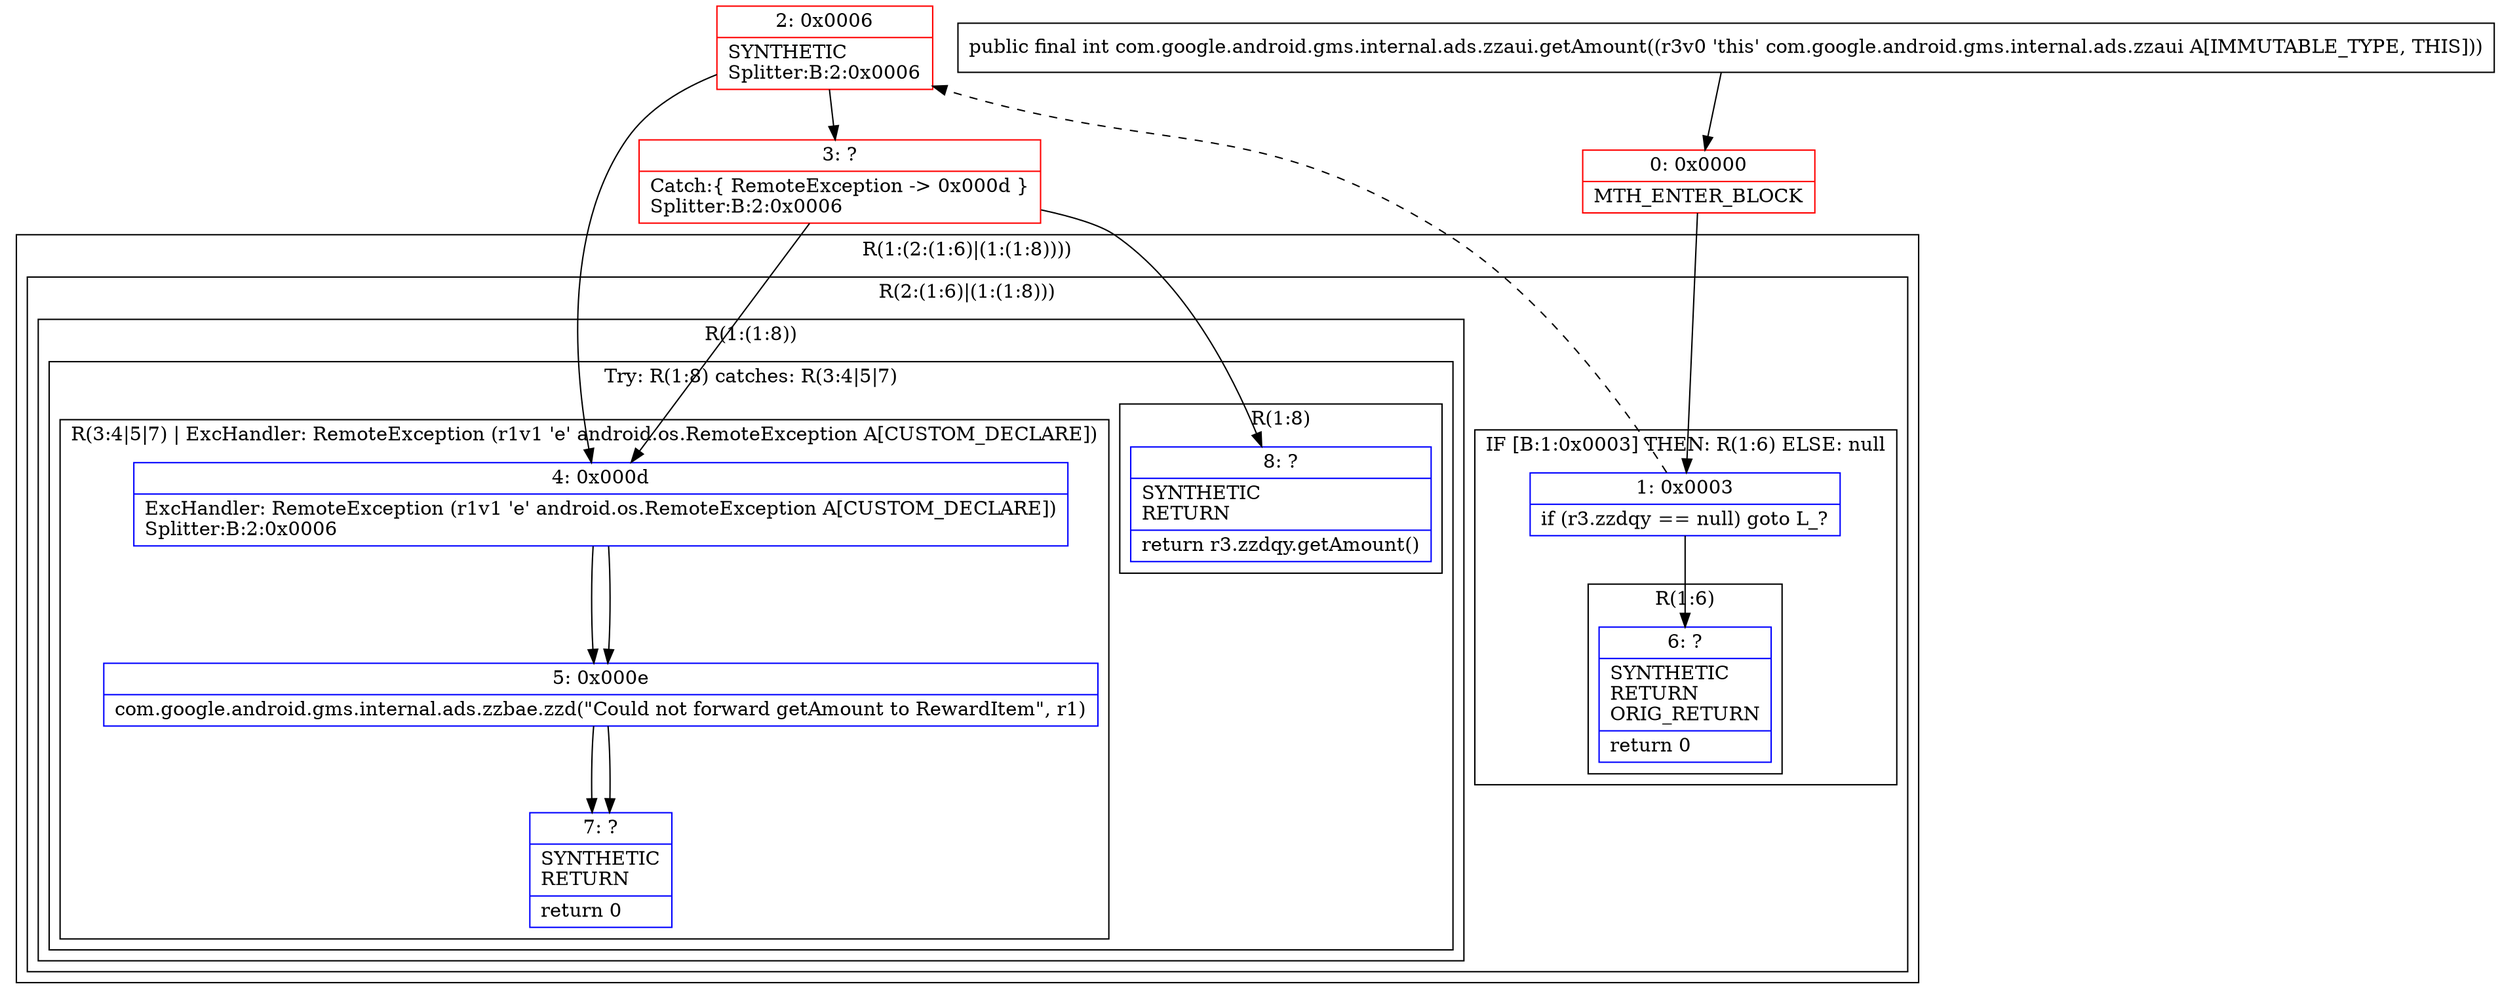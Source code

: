 digraph "CFG forcom.google.android.gms.internal.ads.zzaui.getAmount()I" {
subgraph cluster_Region_811253301 {
label = "R(1:(2:(1:6)|(1:(1:8))))";
node [shape=record,color=blue];
subgraph cluster_Region_1256075524 {
label = "R(2:(1:6)|(1:(1:8)))";
node [shape=record,color=blue];
subgraph cluster_IfRegion_1771912174 {
label = "IF [B:1:0x0003] THEN: R(1:6) ELSE: null";
node [shape=record,color=blue];
Node_1 [shape=record,label="{1\:\ 0x0003|if (r3.zzdqy == null) goto L_?\l}"];
subgraph cluster_Region_1040399316 {
label = "R(1:6)";
node [shape=record,color=blue];
Node_6 [shape=record,label="{6\:\ ?|SYNTHETIC\lRETURN\lORIG_RETURN\l|return 0\l}"];
}
}
subgraph cluster_Region_1540194615 {
label = "R(1:(1:8))";
node [shape=record,color=blue];
subgraph cluster_TryCatchRegion_1621151067 {
label = "Try: R(1:8) catches: R(3:4|5|7)";
node [shape=record,color=blue];
subgraph cluster_Region_1625475306 {
label = "R(1:8)";
node [shape=record,color=blue];
Node_8 [shape=record,label="{8\:\ ?|SYNTHETIC\lRETURN\l|return r3.zzdqy.getAmount()\l}"];
}
subgraph cluster_Region_1192788665 {
label = "R(3:4|5|7) | ExcHandler: RemoteException (r1v1 'e' android.os.RemoteException A[CUSTOM_DECLARE])\l";
node [shape=record,color=blue];
Node_4 [shape=record,label="{4\:\ 0x000d|ExcHandler: RemoteException (r1v1 'e' android.os.RemoteException A[CUSTOM_DECLARE])\lSplitter:B:2:0x0006\l}"];
Node_5 [shape=record,label="{5\:\ 0x000e|com.google.android.gms.internal.ads.zzbae.zzd(\"Could not forward getAmount to RewardItem\", r1)\l}"];
Node_7 [shape=record,label="{7\:\ ?|SYNTHETIC\lRETURN\l|return 0\l}"];
}
}
}
}
}
subgraph cluster_Region_1192788665 {
label = "R(3:4|5|7) | ExcHandler: RemoteException (r1v1 'e' android.os.RemoteException A[CUSTOM_DECLARE])\l";
node [shape=record,color=blue];
Node_4 [shape=record,label="{4\:\ 0x000d|ExcHandler: RemoteException (r1v1 'e' android.os.RemoteException A[CUSTOM_DECLARE])\lSplitter:B:2:0x0006\l}"];
Node_5 [shape=record,label="{5\:\ 0x000e|com.google.android.gms.internal.ads.zzbae.zzd(\"Could not forward getAmount to RewardItem\", r1)\l}"];
Node_7 [shape=record,label="{7\:\ ?|SYNTHETIC\lRETURN\l|return 0\l}"];
}
Node_0 [shape=record,color=red,label="{0\:\ 0x0000|MTH_ENTER_BLOCK\l}"];
Node_2 [shape=record,color=red,label="{2\:\ 0x0006|SYNTHETIC\lSplitter:B:2:0x0006\l}"];
Node_3 [shape=record,color=red,label="{3\:\ ?|Catch:\{ RemoteException \-\> 0x000d \}\lSplitter:B:2:0x0006\l}"];
MethodNode[shape=record,label="{public final int com.google.android.gms.internal.ads.zzaui.getAmount((r3v0 'this' com.google.android.gms.internal.ads.zzaui A[IMMUTABLE_TYPE, THIS])) }"];
MethodNode -> Node_0;
Node_1 -> Node_2[style=dashed];
Node_1 -> Node_6;
Node_4 -> Node_5;
Node_5 -> Node_7;
Node_4 -> Node_5;
Node_5 -> Node_7;
Node_0 -> Node_1;
Node_2 -> Node_3;
Node_2 -> Node_4;
Node_3 -> Node_4;
Node_3 -> Node_8;
}


